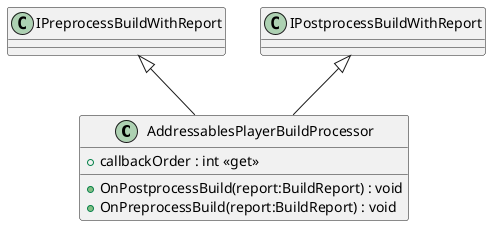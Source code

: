@startuml
class AddressablesPlayerBuildProcessor {
    + callbackOrder : int <<get>>
    + OnPostprocessBuild(report:BuildReport) : void
    + OnPreprocessBuild(report:BuildReport) : void
}
IPreprocessBuildWithReport <|-- AddressablesPlayerBuildProcessor
IPostprocessBuildWithReport <|-- AddressablesPlayerBuildProcessor
@enduml
